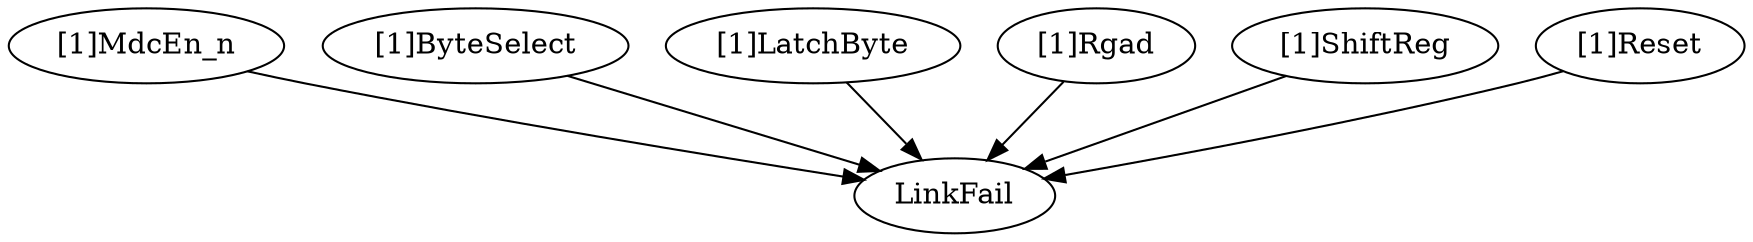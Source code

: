 strict digraph "" {
	"[1]MdcEn_n"	 [complexity=1,
		importance=0.151850108418,
		rank=0.151850108418];
	LinkFail	 [complexity=0,
		importance=0.101040415792,
		rank=0.0];
	"[1]MdcEn_n" -> LinkFail;
	"[1]ByteSelect"	 [complexity=1,
		importance=0.151850108418,
		rank=0.151850108418];
	"[1]ByteSelect" -> LinkFail;
	"[1]LatchByte"	 [complexity=1,
		importance=0.151850108418,
		rank=0.151850108418];
	"[1]LatchByte" -> LinkFail;
	"[1]Rgad"	 [complexity=1,
		importance=0.151850108418,
		rank=0.151850108418];
	"[1]Rgad" -> LinkFail;
	"[1]ShiftReg"	 [complexity=2,
		importance=0.322700305727,
		rank=0.161350152864];
	"[1]ShiftReg" -> LinkFail;
	"[1]Reset"	 [complexity=1,
		importance=0.25289052421,
		rank=0.25289052421];
	"[1]Reset" -> LinkFail;
}
